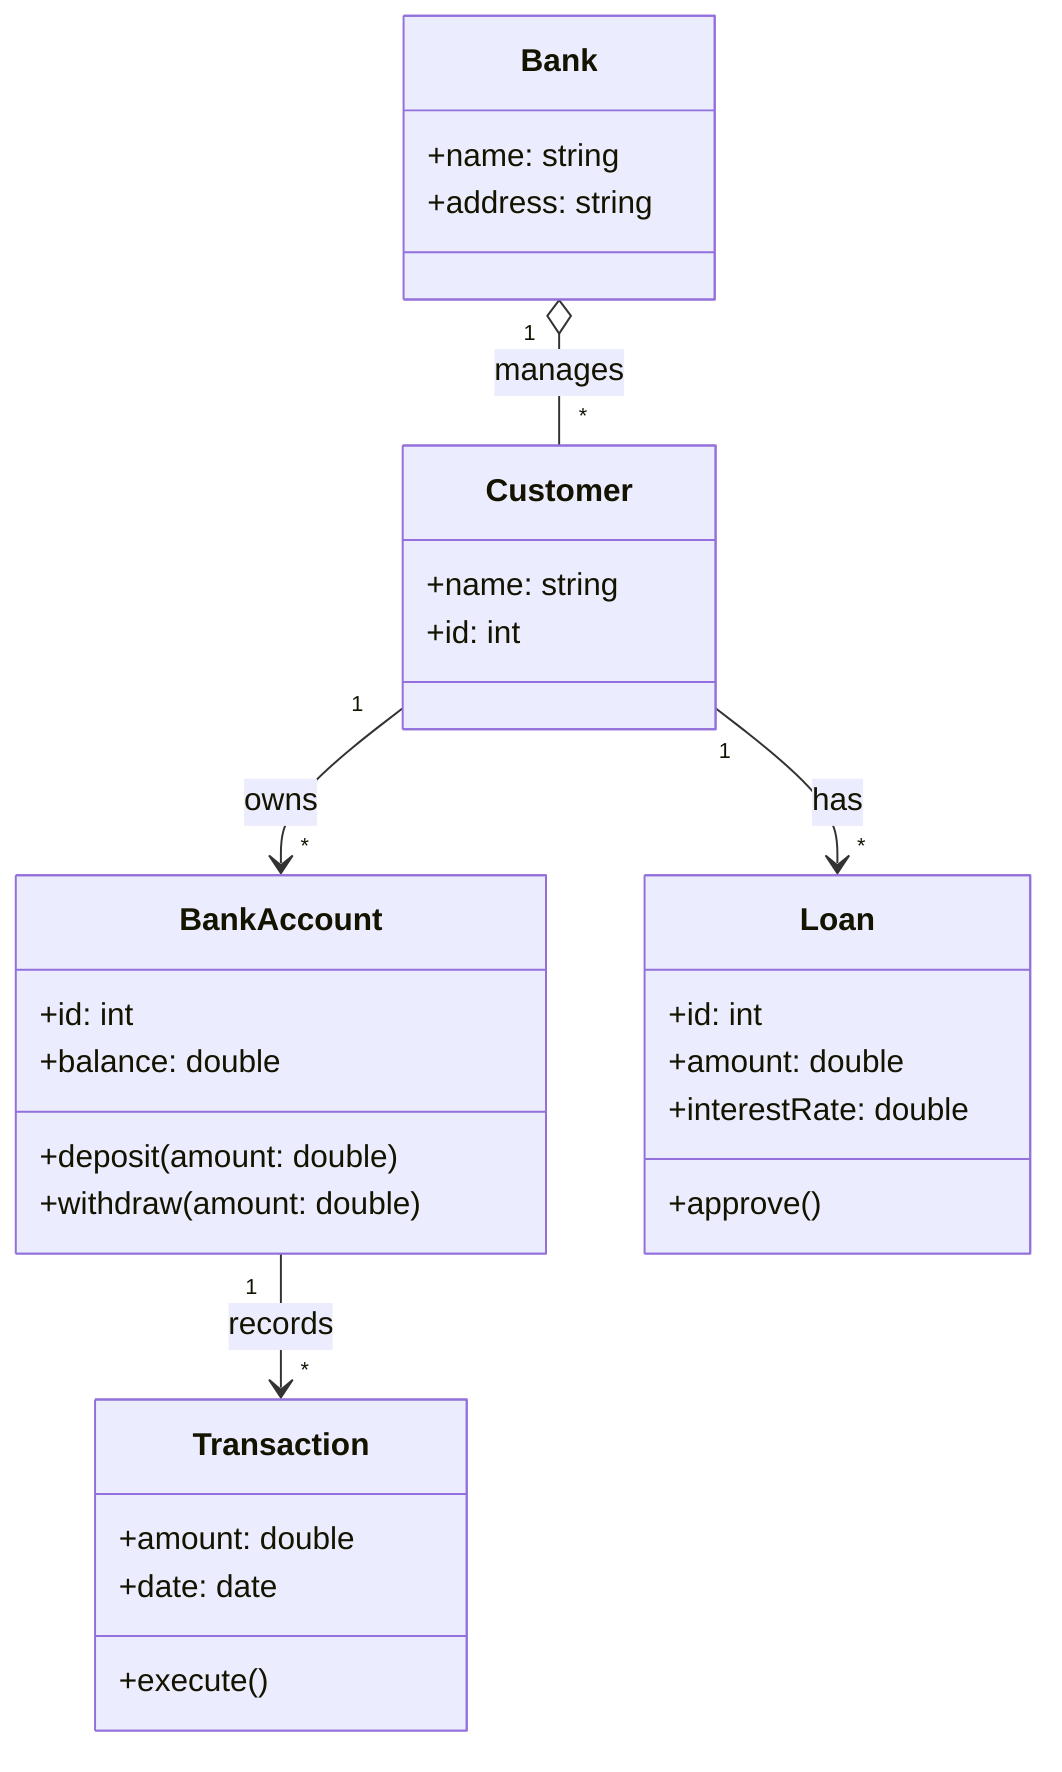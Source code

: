 classDiagram
    class Bank {
        +name: string
        +address: string
    }

    class Customer {
        +name: string
        +id: int
    }

    class BankAccount {
        +id: int
        +balance: double
        +deposit(amount: double)
        +withdraw(amount: double)
    }

    class Transaction {
        +amount: double
        +date: date
        +execute()
    }

    class Loan {
        +id: int
        +amount: double
        +interestRate: double
        +approve()
    }

Bank "1" o-- "*" Customer : manages
Customer "1" --> "*" BankAccount : owns
Customer "1" --> "*" Loan : has
BankAccount "1" --> "*" Transaction : records